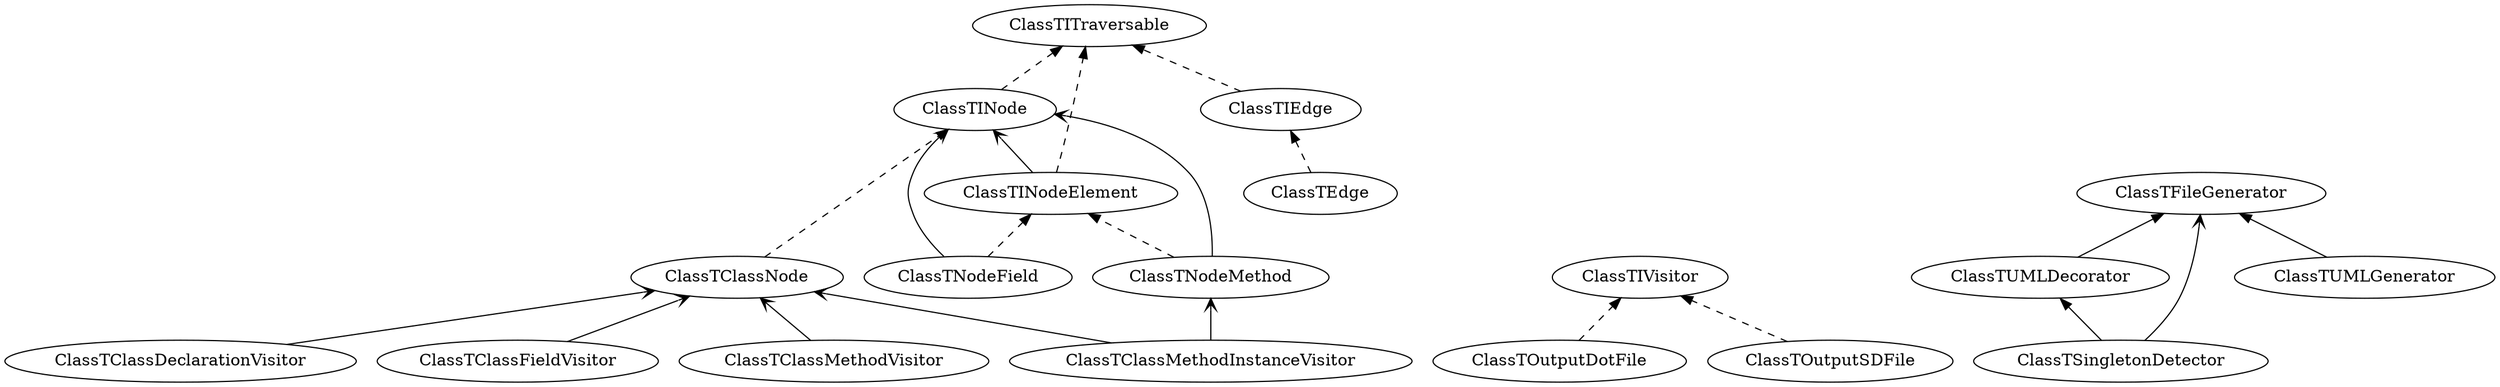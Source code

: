 digraph G {

fontname = "Bitstream Vera Sans"
fontsize = 8
rankdir=BT

edge [arrowhead = "vee" style = "solid" ]
ClassTClassDeclarationVisitor -> ClassTClassNode
edge [arrowhead = "vee" style = "solid" ]
ClassTClassFieldVisitor -> ClassTClassNode
edge [arrowhead = "vee" style = "solid" ]
ClassTClassMethodInstanceVisitor -> ClassTNodeMethod
edge [arrowhead = "vee" style = "solid" ]
ClassTClassMethodInstanceVisitor -> ClassTClassNode
edge [arrowhead = "vee" style = "solid" ]
ClassTClassMethodVisitor -> ClassTClassNode
edge [arrowhead = "normal" style = "dashed" ]
ClassTClassNode -> ClassTINode
edge [arrowhead = "normal" style = "dashed" ]
ClassTEdge -> ClassTIEdge
edge [arrowhead = "normal" style = "dashed" ]
ClassTIEdge -> ClassTITraversable
edge [arrowhead = "normal" style = "dashed" ]
ClassTINode -> ClassTITraversable
edge [arrowhead = "normal" style = "dashed" ]
ClassTINodeElement -> ClassTITraversable
edge [arrowhead = "vee" style = "solid" ]
ClassTINodeElement -> ClassTINode
edge [arrowhead = "normal" style = "dashed" ]
ClassTNodeField -> ClassTINodeElement
edge [arrowhead = "vee" style = "solid" ]
ClassTNodeField -> ClassTINode
edge [arrowhead = "normal" style = "dashed" ]
ClassTNodeMethod -> ClassTINodeElement
edge [arrowhead = "vee" style = "solid" ]
ClassTNodeMethod -> ClassTINode
edge [arrowhead = "normal" style = "dashed" ]
ClassTOutputDotFile -> ClassTIVisitor
edge [arrowhead = "normal" style = "dashed" ]
ClassTOutputSDFile -> ClassTIVisitor
edge [arrowhead = "normal" style = "solid" ]
ClassTSingletonDetector -> ClassTUMLDecorator
edge [arrowhead = "vee" style = "solid" ]
ClassTSingletonDetector -> ClassTFileGenerator
edge [arrowhead = "normal" style = "solid" ]
ClassTUMLDecorator -> ClassTFileGenerator
edge [arrowhead = "normal" style = "solid" ]
ClassTUMLGenerator -> ClassTFileGenerator
}

